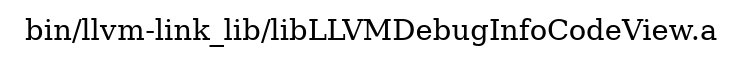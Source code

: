 digraph "bin/llvm-link_lib/libLLVMDebugInfoCodeView.a" {
	label="bin/llvm-link_lib/libLLVMDebugInfoCodeView.a";
	rankdir=LR;

}
